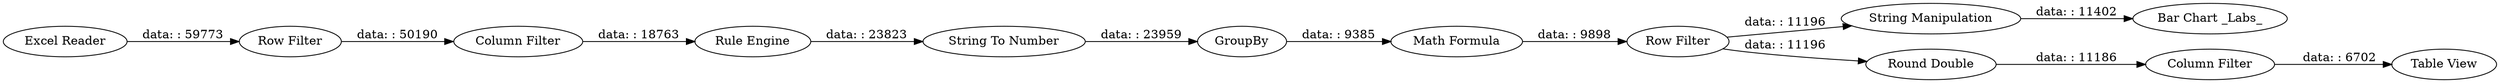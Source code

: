 digraph {
	"-5086988056461400374_9" [label="String To Number"]
	"-5086988056461400374_11" [label="Math Formula"]
	"-5086988056461400374_12" [label="Row Filter"]
	"-5086988056461400374_7" [label="Column Filter"]
	"-5086988056461400374_14" [label="String Manipulation"]
	"-5086988056461400374_3" [label="Rule Engine"]
	"-5086988056461400374_13" [label="Excel Reader"]
	"-5086988056461400374_17" [label="Column Filter"]
	"-5086988056461400374_18" [label="Table View"]
	"-5086988056461400374_8" [label=GroupBy]
	"-5086988056461400374_16" [label="Round Double"]
	"-5086988056461400374_5" [label="Row Filter"]
	"-5086988056461400374_10" [label="Bar Chart _Labs_"]
	"-5086988056461400374_8" -> "-5086988056461400374_11" [label="data: : 9385"]
	"-5086988056461400374_11" -> "-5086988056461400374_12" [label="data: : 9898"]
	"-5086988056461400374_3" -> "-5086988056461400374_9" [label="data: : 23823"]
	"-5086988056461400374_7" -> "-5086988056461400374_3" [label="data: : 18763"]
	"-5086988056461400374_12" -> "-5086988056461400374_14" [label="data: : 11196"]
	"-5086988056461400374_12" -> "-5086988056461400374_16" [label="data: : 11196"]
	"-5086988056461400374_14" -> "-5086988056461400374_10" [label="data: : 11402"]
	"-5086988056461400374_16" -> "-5086988056461400374_17" [label="data: : 11186"]
	"-5086988056461400374_13" -> "-5086988056461400374_5" [label="data: : 59773"]
	"-5086988056461400374_9" -> "-5086988056461400374_8" [label="data: : 23959"]
	"-5086988056461400374_5" -> "-5086988056461400374_7" [label="data: : 50190"]
	"-5086988056461400374_17" -> "-5086988056461400374_18" [label="data: : 6702"]
	rankdir=LR
}
